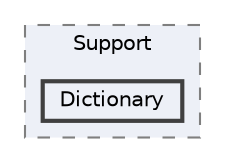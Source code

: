 digraph "app/Services/Support/Dictionary"
{
 // LATEX_PDF_SIZE
  bgcolor="transparent";
  edge [fontname=Helvetica,fontsize=10,labelfontname=Helvetica,labelfontsize=10];
  node [fontname=Helvetica,fontsize=10,shape=box,height=0.2,width=0.4];
  compound=true
  subgraph clusterdir_bc03740f32763453c0f9b9e6a315277c {
    graph [ bgcolor="#edf0f7", pencolor="grey50", label="Support", fontname=Helvetica,fontsize=10 style="filled,dashed", URL="dir_bc03740f32763453c0f9b9e6a315277c.html",tooltip=""]
  dir_17e88a0c8b9414af6ab3e4d37b5cdb49 [label="Dictionary", fillcolor="#edf0f7", color="grey25", style="filled,bold", URL="dir_17e88a0c8b9414af6ab3e4d37b5cdb49.html",tooltip=""];
  }
}
